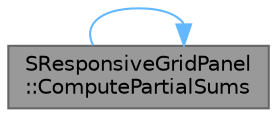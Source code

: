 digraph "SResponsiveGridPanel::ComputePartialSums"
{
 // INTERACTIVE_SVG=YES
 // LATEX_PDF_SIZE
  bgcolor="transparent";
  edge [fontname=Helvetica,fontsize=10,labelfontname=Helvetica,labelfontsize=10];
  node [fontname=Helvetica,fontsize=10,shape=box,height=0.2,width=0.4];
  rankdir="LR";
  Node1 [id="Node000001",label="SResponsiveGridPanel\l::ComputePartialSums",height=0.2,width=0.4,color="gray40", fillcolor="grey60", style="filled", fontcolor="black",tooltip="Given an array of values, re-populate the array such that every contains the partial sums up to that ..."];
  Node1 -> Node1 [id="edge1_Node000001_Node000001",color="steelblue1",style="solid",tooltip=" "];
}
